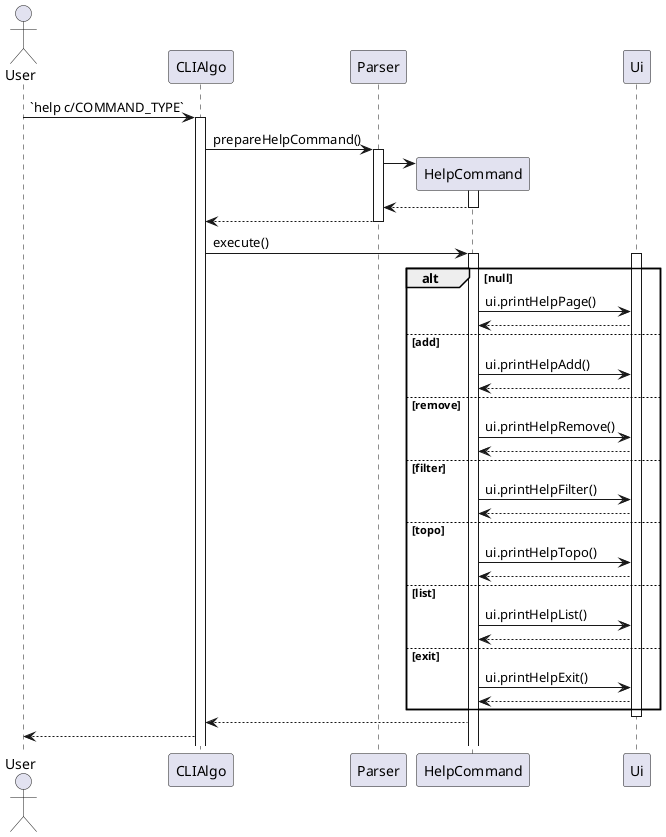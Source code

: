 @startuml

actor User as u
participant CLIAlgo as cli
participant Parser as p
participant HelpCommand as hc
participant Ui as ui

u -> cli : `help c/COMMAND_TYPE`
activate cli
cli -> p : prepareHelpCommand()
activate p
p -> hc **
activate hc
hc --> p
deactivate hc
p --> cli
deactivate p
cli -> hc : execute()
activate hc
activate ui
    alt null
    hc -> ui : ui.printHelpPage()
    ui --> hc
    else add
    hc -> ui : ui.printHelpAdd()
    ui --> hc
    else remove
    hc -> ui : ui.printHelpRemove()
    ui --> hc
    else filter
    hc -> ui : ui.printHelpFilter()
    ui --> hc
    else topo
    hc -> ui : ui.printHelpTopo()
    ui --> hc
    else list
    hc -> ui : ui.printHelpList()
    ui --> hc
    else exit
    hc -> ui : ui.printHelpExit()
    ui --> hc
   end
deactivate ui
hc --> cli
cli --> u

@enduml